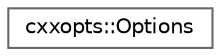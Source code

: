 digraph "Graphical Class Hierarchy"
{
 // LATEX_PDF_SIZE
  bgcolor="transparent";
  edge [fontname=Helvetica,fontsize=10,labelfontname=Helvetica,labelfontsize=10];
  node [fontname=Helvetica,fontsize=10,shape=box,height=0.2,width=0.4];
  rankdir="LR";
  Node0 [id="Node000000",label="cxxopts::Options",height=0.2,width=0.4,color="grey40", fillcolor="white", style="filled",URL="$classcxxopts_1_1_options.html",tooltip=" "];
}
